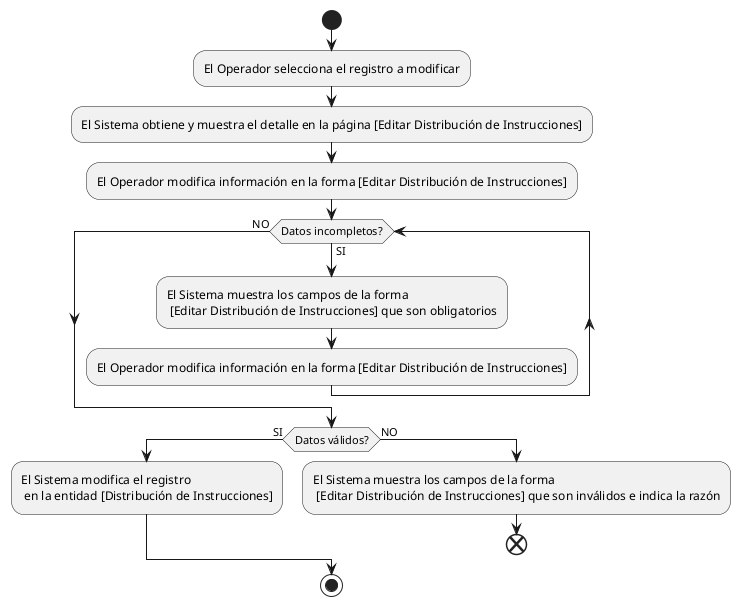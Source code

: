 @startumlstart
start
:El Operador selecciona el registro a modificar;
:El Sistema obtiene y muestra el detalle en la página [Editar Distribución de Instrucciones];
:El Operador modifica información en la forma [Editar Distribución de Instrucciones];
while (Datos incompletos?) is (SI)  
	:El Sistema muestra los campos de la forma\n [Editar Distribución de Instrucciones] que son obligatorios;  
	:El Operador modifica información en la forma [Editar Distribución de Instrucciones];
endwhile (NO)  

	if (Datos válidos?) then (SI)    
		:El Sistema modifica el registro\n en la entidad [Distribución de Instrucciones];  
	else (NO)    
		:El Sistema muestra los campos de la forma\n [Editar Distribución de Instrucciones] que son inválidos e indica la razón;    
		end  
	endif
stop
@enduml

